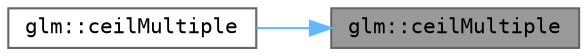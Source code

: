 digraph "glm::ceilMultiple"
{
 // LATEX_PDF_SIZE
  bgcolor="transparent";
  edge [fontname=Terminal,fontsize=10,labelfontname=Helvetica,labelfontsize=10];
  node [fontname=Terminal,fontsize=10,shape=box,height=0.2,width=0.4];
  rankdir="RL";
  Node1 [label="glm::ceilMultiple",height=0.2,width=0.4,color="gray40", fillcolor="grey60", style="filled", fontcolor="black",tooltip=" "];
  Node1 -> Node2 [dir="back",color="steelblue1",style="solid"];
  Node2 [label="glm::ceilMultiple",height=0.2,width=0.4,color="grey40", fillcolor="white", style="filled",URL="$group__gtc__round.html#gab64c67a2324df67f158c8b8291183a5b",tooltip=" "];
}
